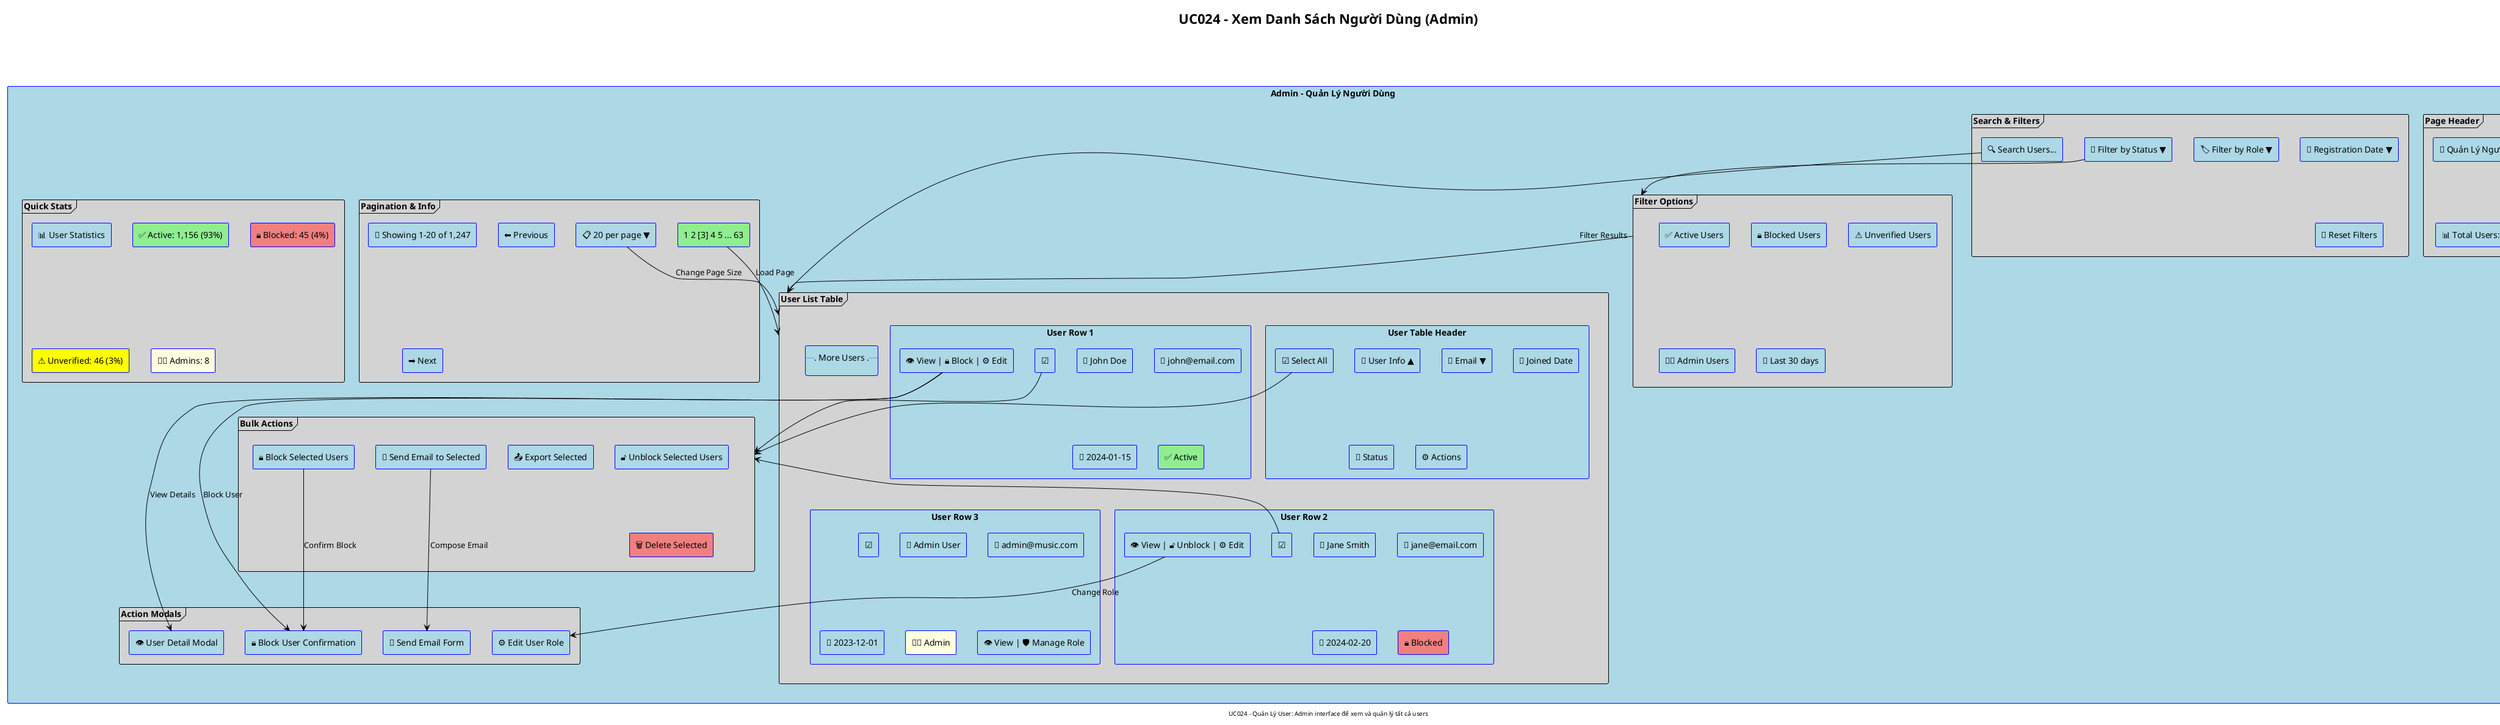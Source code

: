 @startuml UC024-Quan-Ly-User-Admin
!theme plain
title UC024 - Xem Danh Sách Người Dùng (Admin)

skinparam rectangle {
    BackgroundColor lightblue
    BorderColor blue
}

skinparam frame {
    BackgroundColor lightgray
    BorderColor black
}

rectangle "Admin - Quản Lý Người Dùng" {
    frame "Page Header" as header {
        rectangle "👥 Quản Lý Người Dùng" as page_title
        rectangle "👨‍💼 Admin Panel" as admin_badge #lightgreen
        rectangle "📊 Total Users: 1,247" as user_count
    }

    frame "Search & Filters" as search_section {
        rectangle "🔍 Search Users..." as search_box
        rectangle "🎯 Filter by Status ▼" as status_filter
        rectangle "📅 Registration Date ▼" as date_filter
        rectangle "🏷️ Filter by Role ▼" as role_filter
        rectangle "🔄 Reset Filters" as reset_filters
    }

    frame "Filter Options" as filter_options {
        rectangle "✅ Active Users" as active_filter
        rectangle "🔒 Blocked Users" as blocked_filter
        rectangle "⚠️ Unverified Users" as unverified_filter
        rectangle "👨‍💼 Admin Users" as admin_filter
        rectangle "📅 Last 30 days" as recent_filter
    }

    frame "User List Table" as user_table {
        rectangle "User Table Header" as table_header {
            rectangle "☑️ Select All" as select_all
            rectangle "👤 User Info ▲" as sort_user
            rectangle "📧 Email ▼" as sort_email
            rectangle "📅 Joined Date" as sort_date
            rectangle "🔄 Status" as sort_status
            rectangle "⚙️ Actions" as actions_col
        }

        rectangle "User Row 1" as user1 {
            rectangle "☑️" as check1
            rectangle "👤 John Doe" as name1
            rectangle "📧 john@email.com" as email1
            rectangle "📅 2024-01-15" as date1
            rectangle "✅ Active" as status1 #lightgreen
            rectangle "👁️ View | 🔒 Block | ⚙️ Edit" as actions1
        }

        rectangle "User Row 2" as user2 {
            rectangle "☑️" as check2
            rectangle "👤 Jane Smith" as name2
            rectangle "📧 jane@email.com" as email2
            rectangle "📅 2024-02-20" as date2
            rectangle "🔒 Blocked" as status2 #lightcoral
            rectangle "👁️ View | 🔓 Unblock | ⚙️ Edit" as actions2
        }

        rectangle "User Row 3" as user3 {
            rectangle "☑️" as check3
            rectangle "👤 Admin User" as name3
            rectangle "📧 admin@music.com" as email3
            rectangle "📅 2023-12-01" as date3
            rectangle "👨‍💼 Admin" as status3 #lightyellow
            rectangle "👁️ View | 🛡️ Manage Role" as actions3
        }

        rectangle "... More Users ..." as more_users
    }

    frame "Bulk Actions" as bulk_actions {
        rectangle "📧 Send Email to Selected" as bulk_email
        rectangle "🔒 Block Selected Users" as bulk_block
        rectangle "🔓 Unblock Selected Users" as bulk_unblock
        rectangle "📤 Export Selected" as bulk_export
        rectangle "🗑️ Delete Selected" as bulk_delete #lightcoral
    }

    frame "Pagination & Info" as pagination {
        rectangle "📄 Showing 1-20 of 1,247" as showing_info
        rectangle "⬅️ Previous" as prev_page
        rectangle "1 2 [3] 4 5 ... 63" as page_numbers #lightgreen
        rectangle "➡️ Next" as next_page
        rectangle "📋 20 per page ▼" as per_page_select
    }

    frame "Quick Stats" as stats {
        rectangle "📊 User Statistics" as stats_title
        rectangle "✅ Active: 1,156 (93%)" as active_stat #lightgreen
        rectangle "🔒 Blocked: 45 (4%)" as blocked_stat #lightcoral
        rectangle "⚠️ Unverified: 46 (3%)" as unverified_stat #yellow
        rectangle "👨‍💼 Admins: 8" as admin_stat #lightyellow
    }

    frame "Action Modals" as modals {
        rectangle "👁️ User Detail Modal" as detail_modal
        rectangle "🔒 Block User Confirmation" as block_modal
        rectangle "⚙️ Edit User Role" as role_modal
        rectangle "📧 Send Email Form" as email_modal
    }
}

' Flow connections
search_box --> user_table : "Filter Results"
status_filter --> filter_options
filter_options --> user_table

select_all --> bulk_actions
check1 --> bulk_actions
check2 --> bulk_actions

actions1 --> detail_modal : "View Details"
actions1 --> block_modal : "Block User"
actions2 --> role_modal : "Change Role"

bulk_block --> block_modal : "Confirm Block"
bulk_email --> email_modal : "Compose Email"

page_numbers --> user_table : "Load Page"
per_page_select --> user_table : "Change Page Size"

footer UC024 - Quản Lý User: Admin interface để xem và quản lý tất cả users
@enduml
